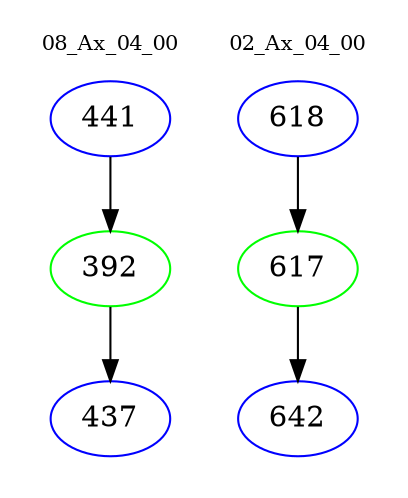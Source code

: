 digraph{
subgraph cluster_0 {
color = white
label = "08_Ax_04_00";
fontsize=10;
T0_441 [label="441", color="blue"]
T0_441 -> T0_392 [color="black"]
T0_392 [label="392", color="green"]
T0_392 -> T0_437 [color="black"]
T0_437 [label="437", color="blue"]
}
subgraph cluster_1 {
color = white
label = "02_Ax_04_00";
fontsize=10;
T1_618 [label="618", color="blue"]
T1_618 -> T1_617 [color="black"]
T1_617 [label="617", color="green"]
T1_617 -> T1_642 [color="black"]
T1_642 [label="642", color="blue"]
}
}
